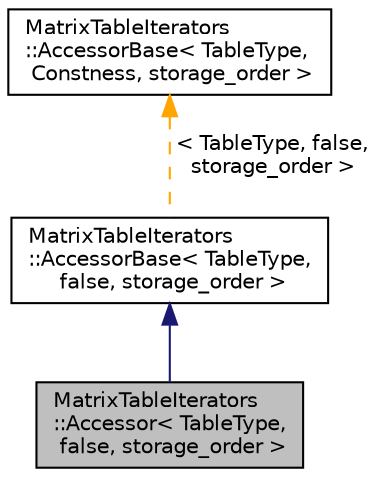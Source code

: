 digraph "MatrixTableIterators::Accessor&lt; TableType, false, storage_order &gt;"
{
 // LATEX_PDF_SIZE
  edge [fontname="Helvetica",fontsize="10",labelfontname="Helvetica",labelfontsize="10"];
  node [fontname="Helvetica",fontsize="10",shape=record];
  Node1 [label="MatrixTableIterators\l::Accessor\< TableType,\l false, storage_order \>",height=0.2,width=0.4,color="black", fillcolor="grey75", style="filled", fontcolor="black",tooltip="Accessor class offering read and write access to the elements of a table."];
  Node2 -> Node1 [dir="back",color="midnightblue",fontsize="10",style="solid",fontname="Helvetica"];
  Node2 [label="MatrixTableIterators\l::AccessorBase\< TableType,\l false, storage_order \>",height=0.2,width=0.4,color="black", fillcolor="white", style="filled",URL="$classMatrixTableIterators_1_1AccessorBase.html",tooltip=" "];
  Node3 -> Node2 [dir="back",color="orange",fontsize="10",style="dashed",label=" \< TableType, false,\l storage_order \>" ,fontname="Helvetica"];
  Node3 [label="MatrixTableIterators\l::AccessorBase\< TableType,\l Constness, storage_order \>",height=0.2,width=0.4,color="black", fillcolor="white", style="filled",URL="$classMatrixTableIterators_1_1AccessorBase.html",tooltip="Accessor base class for Table<2, T> and TransposeTable. This class is compatible with the requirement..."];
}
